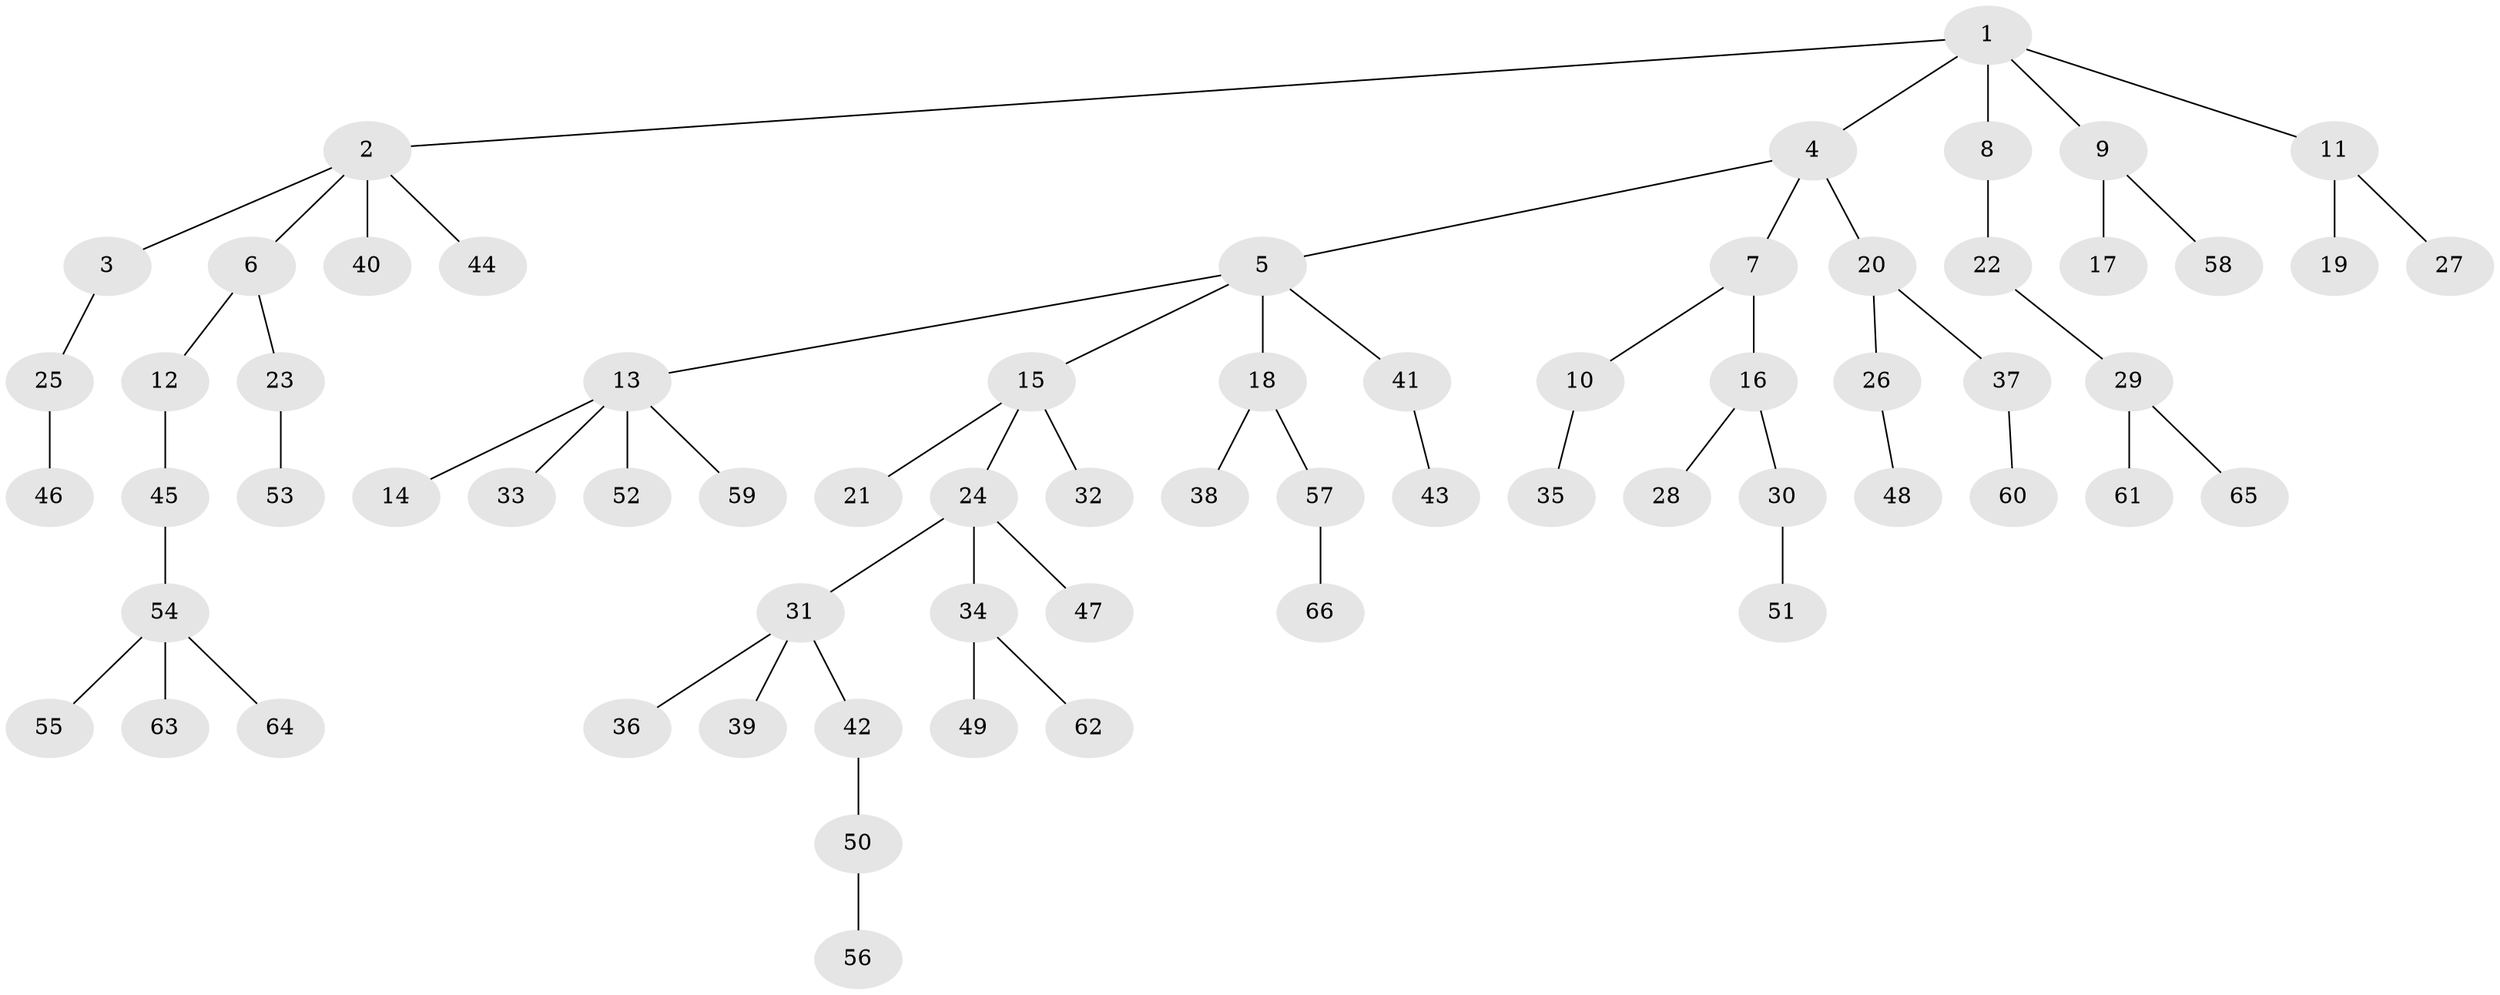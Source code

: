 // Generated by graph-tools (version 1.1) at 2025/26/03/09/25 03:26:29]
// undirected, 66 vertices, 65 edges
graph export_dot {
graph [start="1"]
  node [color=gray90,style=filled];
  1;
  2;
  3;
  4;
  5;
  6;
  7;
  8;
  9;
  10;
  11;
  12;
  13;
  14;
  15;
  16;
  17;
  18;
  19;
  20;
  21;
  22;
  23;
  24;
  25;
  26;
  27;
  28;
  29;
  30;
  31;
  32;
  33;
  34;
  35;
  36;
  37;
  38;
  39;
  40;
  41;
  42;
  43;
  44;
  45;
  46;
  47;
  48;
  49;
  50;
  51;
  52;
  53;
  54;
  55;
  56;
  57;
  58;
  59;
  60;
  61;
  62;
  63;
  64;
  65;
  66;
  1 -- 2;
  1 -- 4;
  1 -- 8;
  1 -- 9;
  1 -- 11;
  2 -- 3;
  2 -- 6;
  2 -- 40;
  2 -- 44;
  3 -- 25;
  4 -- 5;
  4 -- 7;
  4 -- 20;
  5 -- 13;
  5 -- 15;
  5 -- 18;
  5 -- 41;
  6 -- 12;
  6 -- 23;
  7 -- 10;
  7 -- 16;
  8 -- 22;
  9 -- 17;
  9 -- 58;
  10 -- 35;
  11 -- 19;
  11 -- 27;
  12 -- 45;
  13 -- 14;
  13 -- 33;
  13 -- 52;
  13 -- 59;
  15 -- 21;
  15 -- 24;
  15 -- 32;
  16 -- 28;
  16 -- 30;
  18 -- 38;
  18 -- 57;
  20 -- 26;
  20 -- 37;
  22 -- 29;
  23 -- 53;
  24 -- 31;
  24 -- 34;
  24 -- 47;
  25 -- 46;
  26 -- 48;
  29 -- 61;
  29 -- 65;
  30 -- 51;
  31 -- 36;
  31 -- 39;
  31 -- 42;
  34 -- 49;
  34 -- 62;
  37 -- 60;
  41 -- 43;
  42 -- 50;
  45 -- 54;
  50 -- 56;
  54 -- 55;
  54 -- 63;
  54 -- 64;
  57 -- 66;
}
